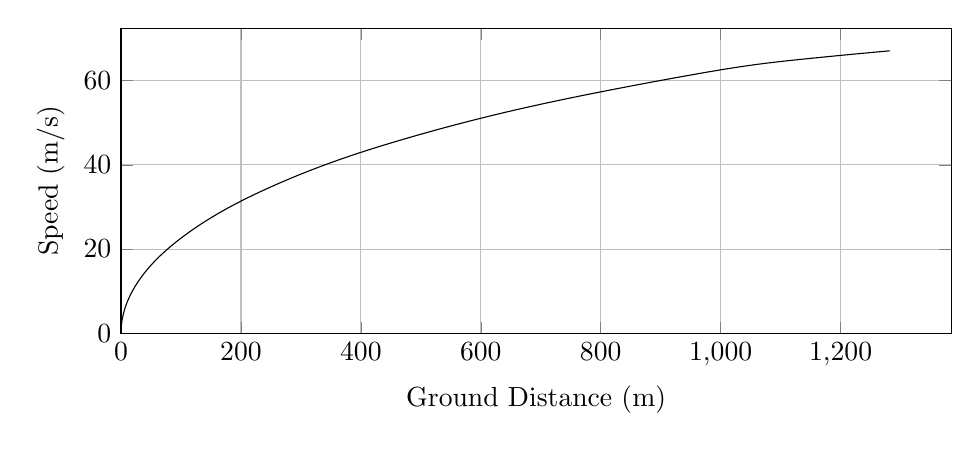 %Speed_vs_GroundDistance
\begin{tikzpicture}

\begin{axis}[
width=\textwidth,
height=0.45\textwidth,
scaled ticks=false, tick label style={/pgf/number format/fixed},
xmin=0.0,
xmax=1384.535,
xlabel={Ground Distance (m)},
xmajorgrids,
ymin=0.0,
ymax=72.406,
ylabel={Speed (m/s)},
ymajorgrids,
legend style={at={(1.03,0.5)},anchor=west,draw=black,fill=white,legend cell align=left}
]

\addplot [
color=black,
solid
]
table[row sep=crcr]{
1.36E-8	2.721E-4\\
3.027E-7	0.001\\
2.959E-6	0.004\\
1.539E-5	0.009\\
5.361E-5	0.017\\
1.622E-4	0.03\\
3.721E-4	0.045\\
6.84E-4	0.061\\
0.001	0.077\\
0.002	0.094\\
0.002	0.11\\
0.003	0.125\\
0.004	0.142\\
0.005	0.157\\
0.006	0.174\\
0.007	0.19\\
0.008	0.206\\
0.009	0.222\\
0.01	0.238\\
0.012	0.255\\
0.013	0.271\\
0.015	0.287\\
0.017	0.303\\
0.019	0.319\\
0.021	0.336\\
0.023	0.352\\
0.025	0.369\\
0.027	0.385\\
0.03	0.401\\
0.032	0.418\\
0.035	0.434\\
0.037	0.45\\
0.04	0.467\\
0.043	0.483\\
0.046	0.5\\
0.049	0.516\\
0.052	0.533\\
0.055	0.549\\
0.059	0.566\\
0.062	0.582\\
0.066	0.599\\
0.07	0.616\\
0.073	0.632\\
0.077	0.649\\
0.081	0.665\\
0.085	0.682\\
0.09	0.699\\
0.094	0.715\\
0.098	0.732\\
0.103	0.748\\
0.108	0.765\\
0.112	0.782\\
0.117	0.798\\
0.122	0.815\\
0.127	0.832\\
0.132	0.848\\
0.138	0.865\\
0.143	0.882\\
0.148	0.898\\
0.154	0.915\\
0.16	0.932\\
0.166	0.949\\
0.172	0.966\\
0.178	0.983\\
0.184	1.0\\
0.19	1.016\\
0.196	1.033\\
0.203	1.05\\
0.21	1.068\\
0.216	1.084\\
0.223	1.102\\
0.23	1.118\\
0.237	1.136\\
0.244	1.153\\
0.251	1.169\\
0.259	1.186\\
0.266	1.203\\
0.274	1.22\\
0.282	1.237\\
0.289	1.255\\
0.298	1.272\\
0.306	1.289\\
0.314	1.306\\
0.322	1.323\\
0.33	1.34\\
0.339	1.357\\
0.347	1.374\\
0.356	1.392\\
0.365	1.409\\
0.374	1.426\\
0.384	1.444\\
0.393	1.461\\
0.402	1.479\\
0.412	1.496\\
0.421	1.514\\
0.431	1.531\\
0.441	1.549\\
0.451	1.566\\
0.461	1.584\\
0.472	1.601\\
0.482	1.619\\
0.493	1.637\\
0.504	1.654\\
0.514	1.672\\
0.525	1.69\\
0.536	1.707\\
0.547	1.724\\
0.559	1.742\\
0.57	1.76\\
0.582	1.778\\
0.594	1.796\\
0.605	1.814\\
0.617	1.831\\
0.63	1.85\\
0.642	1.867\\
0.654	1.885\\
0.667	1.904\\
0.68	1.922\\
0.693	1.94\\
0.706	1.958\\
0.718	1.976\\
0.732	1.994\\
0.745	2.012\\
0.759	2.03\\
0.773	2.049\\
0.786	2.067\\
0.8	2.085\\
0.815	2.104\\
0.829	2.122\\
0.844	2.141\\
0.858	2.159\\
0.873	2.177\\
0.888	2.195\\
0.903	2.214\\
0.918	2.233\\
0.934	2.252\\
0.949	2.27\\
0.965	2.289\\
0.98	2.307\\
0.996	2.325\\
1.012	2.344\\
1.028	2.363\\
1.044	2.381\\
1.061	2.4\\
1.077	2.418\\
1.094	2.437\\
1.111	2.456\\
1.128	2.474\\
1.145	2.493\\
1.162	2.512\\
1.18	2.531\\
1.198	2.55\\
1.215	2.568\\
1.234	2.587\\
1.252	2.606\\
1.27	2.626\\
1.289	2.645\\
1.308	2.664\\
1.327	2.683\\
1.346	2.703\\
1.365	2.722\\
1.385	2.742\\
1.405	2.761\\
1.425	2.781\\
1.445	2.8\\
1.466	2.82\\
1.485	2.839\\
1.505	2.857\\
1.526	2.877\\
1.546	2.896\\
1.567	2.916\\
1.588	2.935\\
1.609	2.954\\
1.63	2.973\\
1.652	2.993\\
1.674	3.013\\
1.696	3.032\\
1.717	3.051\\
1.74	3.072\\
1.763	3.092\\
1.786	3.112\\
1.809	3.131\\
1.832	3.151\\
1.856	3.172\\
1.879	3.191\\
1.903	3.212\\
1.927	3.232\\
1.952	3.252\\
1.976	3.273\\
2.0	3.293\\
2.025	3.313\\
2.05	3.333\\
2.075	3.353\\
2.1	3.373\\
2.126	3.394\\
2.152	3.414\\
2.177	3.434\\
2.203	3.455\\
2.23	3.476\\
2.257	3.497\\
2.284	3.517\\
2.311	3.538\\
2.339	3.559\\
2.366	3.58\\
2.394	3.6\\
2.422	3.621\\
2.45	3.642\\
2.479	3.664\\
2.507	3.684\\
2.535	3.705\\
2.563	3.725\\
2.592	3.746\\
2.621	3.767\\
2.65	3.787\\
2.68	3.808\\
2.709	3.829\\
2.74	3.851\\
2.77	3.872\\
2.801	3.893\\
2.832	3.915\\
2.862	3.935\\
2.893	3.957\\
2.924	3.977\\
2.955	3.998\\
2.987	4.02\\
3.019	4.041\\
3.051	4.062\\
3.083	4.084\\
3.115	4.105\\
3.149	4.126\\
3.182	4.148\\
3.214	4.169\\
3.248	4.19\\
3.282	4.212\\
3.316	4.234\\
3.351	4.257\\
3.386	4.278\\
3.422	4.301\\
3.456	4.322\\
3.491	4.344\\
3.526	4.366\\
3.561	4.387\\
3.597	4.409\\
3.633	4.431\\
3.67	4.453\\
3.708	4.476\\
3.745	4.498\\
3.783	4.52\\
3.821	4.543\\
3.859	4.566\\
3.897	4.588\\
3.935	4.61\\
3.974	4.633\\
4.012	4.655\\
4.052	4.677\\
4.09	4.7\\
4.129	4.722\\
4.168	4.744\\
4.208	4.766\\
4.248	4.789\\
4.289	4.811\\
4.33	4.834\\
4.371	4.857\\
4.412	4.88\\
4.454	4.903\\
4.495	4.925\\
4.537	4.948\\
4.581	4.971\\
4.623	4.994\\
4.666	5.017\\
4.709	5.04\\
4.752	5.063\\
4.796	5.086\\
4.841	5.11\\
4.885	5.132\\
4.929	5.155\\
4.973	5.178\\
5.017	5.201\\
5.063	5.225\\
5.108	5.248\\
5.154	5.271\\
5.199	5.294\\
5.244	5.317\\
5.292	5.341\\
5.338	5.363\\
5.386	5.387\\
5.434	5.411\\
5.481	5.434\\
5.53	5.458\\
5.579	5.482\\
5.626	5.505\\
5.675	5.529\\
5.725	5.553\\
5.774	5.576\\
5.826	5.601\\
5.874	5.624\\
5.923	5.647\\
5.973	5.671\\
6.023	5.694\\
6.074	5.718\\
6.125	5.742\\
6.177	5.766\\
6.23	5.79\\
6.283	5.815\\
6.335	5.838\\
6.388	5.863\\
6.441	5.886\\
6.495	5.911\\
6.55	5.936\\
6.604	5.96\\
6.658	5.984\\
6.712	6.008\\
6.767	6.032\\
6.822	6.056\\
6.877	6.081\\
6.934	6.105\\
6.989	6.13\\
7.046	6.154\\
7.103	6.179\\
7.16	6.204\\
7.218	6.228\\
7.277	6.254\\
7.335	6.278\\
7.393	6.303\\
7.452	6.327\\
7.512	6.352\\
7.573	6.378\\
7.632	6.402\\
7.693	6.428\\
7.753	6.452\\
7.814	6.478\\
7.876	6.503\\
7.938	6.528\\
8.001	6.554\\
8.065	6.579\\
8.127	6.605\\
8.19	6.63\\
8.253	6.655\\
8.316	6.68\\
8.38	6.706\\
8.445	6.731\\
8.51	6.757\\
8.574	6.782\\
8.639	6.807\\
8.707	6.834\\
8.773	6.859\\
8.839	6.885\\
8.906	6.91\\
8.972	6.936\\
9.039	6.961\\
9.107	6.987\\
9.175	7.013\\
9.244	7.039\\
9.312	7.064\\
9.382	7.09\\
9.451	7.116\\
9.521	7.142\\
9.591	7.168\\
9.662	7.194\\
9.734	7.221\\
9.806	7.247\\
9.878	7.273\\
9.952	7.3\\
10.024	7.326\\
10.096	7.352\\
10.168	7.378\\
10.241	7.404\\
10.315	7.43\\
10.39	7.457\\
10.465	7.484\\
10.541	7.51\\
10.618	7.537\\
10.693	7.564\\
10.77	7.591\\
10.847	7.617\\
10.925	7.644\\
11.003	7.671\\
11.082	7.698\\
11.159	7.725\\
11.239	7.752\\
11.317	7.778\\
11.396	7.805\\
11.478	7.833\\
11.557	7.859\\
11.637	7.886\\
11.718	7.913\\
11.8	7.94\\
11.882	7.968\\
11.964	7.995\\
12.046	8.022\\
12.13	8.049\\
12.214	8.077\\
12.296	8.103\\
12.381	8.131\\
12.465	8.158\\
12.55	8.186\\
12.635	8.213\\
12.721	8.241\\
12.807	8.268\\
12.893	8.295\\
12.978	8.322\\
13.065	8.349\\
13.152	8.377\\
13.241	8.405\\
13.33	8.433\\
13.417	8.46\\
13.507	8.488\\
13.596	8.515\\
13.687	8.543\\
13.779	8.571\\
13.873	8.6\\
13.964	8.628\\
14.056	8.656\\
14.149	8.684\\
14.243	8.713\\
14.339	8.741\\
14.431	8.769\\
14.524	8.797\\
14.619	8.825\\
14.715	8.854\\
14.81	8.882\\
14.903	8.909\\
15.001	8.938\\
15.098	8.966\\
15.197	8.995\\
15.295	9.024\\
15.393	9.052\\
15.49	9.081\\
15.588	9.109\\
15.688	9.137\\
15.787	9.166\\
15.887	9.194\\
15.988	9.223\\
16.088	9.252\\
16.191	9.28\\
16.292	9.309\\
16.396	9.338\\
16.498	9.367\\
16.601	9.395\\
16.706	9.425\\
16.811	9.454\\
16.918	9.483\\
17.023	9.513\\
17.129	9.542\\
17.235	9.571\\
17.341	9.6\\
17.448	9.629\\
17.557	9.658\\
17.666	9.688\\
17.775	9.717\\
17.885	9.747\\
17.996	9.776\\
18.109	9.807\\
18.22	9.836\\
18.333	9.866\\
18.445	9.896\\
18.557	9.925\\
18.669	9.955\\
18.782	9.985\\
18.896	10.014\\
19.009	10.044\\
19.124	10.074\\
19.241	10.104\\
19.355	10.133\\
19.47	10.163\\
19.585	10.193\\
19.705	10.223\\
19.821	10.253\\
19.941	10.283\\
20.061	10.314\\
20.177	10.343\\
20.298	10.374\\
20.42	10.404\\
20.542	10.435\\
20.662	10.465\\
20.784	10.495\\
20.904	10.525\\
21.028	10.556\\
21.148	10.585\\
21.271	10.616\\
21.393	10.646\\
21.514	10.675\\
21.637	10.705\\
21.759	10.735\\
21.885	10.765\\
22.01	10.796\\
22.136	10.826\\
22.264	10.857\\
22.393	10.888\\
22.521	10.918\\
22.649	10.949\\
22.775	10.979\\
22.903	11.009\\
23.032	11.04\\
23.163	11.071\\
23.295	11.102\\
23.427	11.133\\
23.559	11.163\\
23.687	11.193\\
23.818	11.224\\
23.948	11.254\\
24.077	11.284\\
24.21	11.315\\
24.345	11.346\\
24.477	11.376\\
24.61	11.406\\
24.747	11.437\\
24.883	11.468\\
25.017	11.499\\
25.154	11.53\\
25.29	11.56\\
25.425	11.591\\
25.562	11.622\\
25.701	11.653\\
25.837	11.683\\
25.975	11.714\\
26.003	11.72\\
26.021	11.724\\
26.031	11.726\\
26.058	11.732\\
26.061	11.733\\
26.064	11.734\\
26.066	11.734\\
26.068	11.735\\
26.07	11.735\\
26.078	11.737\\
26.103	11.742\\
26.167	11.757\\
26.298	11.785\\
26.427	11.814\\
26.556	11.842\\
26.686	11.871\\
26.818	11.9\\
26.949	11.929\\
27.08	11.957\\
27.215	11.987\\
27.348	12.015\\
27.482	12.044\\
27.617	12.073\\
27.753	12.103\\
27.889	12.132\\
28.024	12.161\\
28.161	12.19\\
28.298	12.22\\
28.435	12.249\\
28.574	12.278\\
28.714	12.308\\
28.853	12.337\\
28.992	12.367\\
29.133	12.396\\
29.275	12.426\\
29.416	12.455\\
29.558	12.485\\
29.702	12.515\\
29.847	12.545\\
29.99	12.575\\
30.132	12.604\\
30.277	12.634\\
30.422	12.664\\
30.566	12.693\\
30.712	12.723\\
30.857	12.753\\
31.007	12.783\\
31.154	12.813\\
31.303	12.843\\
31.451	12.873\\
31.603	12.904\\
31.755	12.935\\
31.906	12.965\\
32.056	12.995\\
32.21	13.025\\
32.36	13.055\\
32.512	13.086\\
32.665	13.116\\
32.821	13.147\\
32.977	13.178\\
33.131	13.208\\
33.289	13.239\\
33.444	13.269\\
33.6	13.3\\
33.757	13.33\\
33.917	13.362\\
34.074	13.392\\
34.233	13.423\\
34.393	13.454\\
34.554	13.485\\
34.714	13.515\\
34.876	13.547\\
35.037	13.577\\
35.2	13.608\\
35.363	13.639\\
35.527	13.67\\
35.691	13.702\\
35.855	13.732\\
36.017	13.763\\
36.182	13.794\\
36.349	13.825\\
36.514	13.856\\
36.681	13.887\\
36.846	13.918\\
37.013	13.949\\
37.182	13.98\\
37.351	14.012\\
37.52	14.043\\
37.69	14.074\\
37.86	14.105\\
38.028	14.136\\
38.199	14.167\\
38.373	14.199\\
38.547	14.231\\
38.719	14.262\\
38.892	14.293\\
39.062	14.324\\
39.238	14.356\\
39.412	14.387\\
39.585	14.418\\
39.761	14.449\\
39.937	14.481\\
40.114	14.512\\
40.291	14.544\\
40.468	14.575\\
40.646	14.606\\
40.824	14.638\\
41.001	14.669\\
41.18	14.7\\
41.36	14.732\\
41.539	14.763\\
41.72	14.795\\
41.899	14.826\\
42.081	14.858\\
42.265	14.889\\
42.445	14.921\\
42.627	14.952\\
42.811	14.983\\
42.994	15.015\\
43.178	15.046\\
43.362	15.078\\
43.546	15.109\\
43.732	15.141\\
43.917	15.172\\
44.105	15.204\\
44.294	15.236\\
44.479	15.267\\
44.665	15.298\\
44.852	15.329\\
45.038	15.361\\
45.227	15.392\\
45.416	15.424\\
45.605	15.455\\
45.794	15.486\\
45.987	15.518\\
46.178	15.55\\
46.368	15.581\\
46.559	15.613\\
46.751	15.644\\
46.942	15.675\\
47.137	15.707\\
47.334	15.739\\
47.53	15.771\\
47.723	15.802\\
47.919	15.834\\
48.113	15.865\\
48.311	15.897\\
48.509	15.929\\
48.705	15.96\\
48.903	15.992\\
49.1	16.023\\
49.297	16.055\\
49.495	16.086\\
49.694	16.118\\
49.895	16.15\\
50.097	16.182\\
50.296	16.213\\
50.498	16.245\\
50.7	16.276\\
50.903	16.308\\
51.105	16.34\\
51.308	16.371\\
51.51	16.403\\
51.714	16.434\\
51.918	16.466\\
52.121	16.497\\
52.326	16.529\\
52.532	16.561\\
52.739	16.592\\
52.944	16.624\\
53.154	16.656\\
53.361	16.687\\
53.571	16.719\\
53.778	16.751\\
53.988	16.783\\
54.196	16.814\\
54.407	16.846\\
54.617	16.877\\
54.827	16.909\\
55.04	16.941\\
55.254	16.973\\
55.467	17.005\\
55.681	17.037\\
55.895	17.068\\
56.109	17.1\\
56.326	17.132\\
56.542	17.164\\
56.761	17.196\\
56.977	17.228\\
57.196	17.26\\
57.413	17.292\\
57.634	17.325\\
57.854	17.357\\
58.074	17.389\\
58.294	17.421\\
58.516	17.453\\
58.738	17.485\\
58.96	17.517\\
59.183	17.549\\
59.406	17.581\\
59.631	17.613\\
59.856	17.646\\
60.084	17.678\\
60.308	17.71\\
60.535	17.742\\
60.764	17.775\\
60.991	17.807\\
61.218	17.839\\
61.447	17.871\\
61.674	17.903\\
61.907	17.936\\
62.137	17.968\\
62.366	18.0\\
62.596	18.032\\
62.828	18.065\\
63.06	18.097\\
63.293	18.129\\
63.526	18.162\\
63.76	18.194\\
63.993	18.226\\
64.231	18.259\\
64.471	18.292\\
64.709	18.324\\
64.949	18.357\\
65.187	18.39\\
65.427	18.422\\
65.666	18.455\\
65.909	18.488\\
66.151	18.521\\
66.395	18.554\\
66.638	18.586\\
66.882	18.619\\
67.124	18.652\\
67.368	18.684\\
67.616	18.718\\
67.861	18.75\\
68.11	18.783\\
68.356	18.816\\
68.605	18.849\\
68.855	18.882\\
69.104	18.915\\
69.358	18.949\\
69.612	18.982\\
69.863	19.015\\
70.117	19.048\\
70.371	19.082\\
70.625	19.115\\
70.88	19.148\\
71.135	19.181\\
71.395	19.215\\
71.653	19.249\\
71.915	19.282\\
72.172	19.315\\
72.433	19.349\\
72.693	19.383\\
72.956	19.416\\
73.217	19.45\\
73.482	19.483\\
73.743	19.517\\
74.008	19.55\\
74.275	19.584\\
74.545	19.619\\
74.816	19.653\\
75.083	19.687\\
75.354	19.721\\
75.628	19.755\\
75.899	19.789\\
76.17	19.823\\
76.443	19.857\\
76.716	19.891\\
76.993	19.926\\
77.27	19.96\\
77.548	19.995\\
77.826	20.029\\
78.104	20.063\\
78.386	20.098\\
78.669	20.133\\
78.954	20.168\\
79.237	20.203\\
79.519	20.237\\
79.806	20.272\\
80.092	20.307\\
80.379	20.342\\
80.669	20.377\\
80.96	20.412\\
81.251	20.448\\
81.543	20.483\\
81.836	20.518\\
82.131	20.554\\
82.428	20.589\\
82.728	20.625\\
83.027	20.661\\
83.33	20.697\\
83.63	20.733\\
83.93	20.768\\
84.234	20.804\\
84.537	20.84\\
84.841	20.876\\
85.148	20.912\\
85.455	20.949\\
85.762	20.985\\
86.072	21.021\\
86.384	21.057\\
86.697	21.094\\
87.012	21.131\\
87.327	21.167\\
87.645	21.204\\
87.962	21.241\\
88.278	21.277\\
88.601	21.315\\
88.921	21.351\\
89.242	21.388\\
89.566	21.426\\
89.888	21.462\\
90.214	21.5\\
90.541	21.537\\
90.867	21.574\\
91.197	21.612\\
91.527	21.649\\
91.856	21.686\\
92.191	21.724\\
92.528	21.762\\
92.867	21.8\\
93.203	21.838\\
93.537	21.875\\
93.876	21.913\\
94.209	21.95\\
94.55	21.988\\
94.891	22.026\\
95.231	22.064\\
95.574	22.102\\
95.914	22.14\\
96.257	22.178\\
96.6	22.215\\
96.942	22.253\\
97.286	22.291\\
97.629	22.328\\
97.971	22.366\\
98.312	22.403\\
98.656	22.441\\
99.001	22.478\\
99.35	22.516\\
99.695	22.553\\
100.041	22.591\\
100.386	22.628\\
100.729	22.665\\
101.074	22.702\\
101.419	22.739\\
101.763	22.776\\
102.111	22.813\\
102.456	22.85\\
102.798	22.887\\
103.141	22.923\\
103.485	22.96\\
103.829	22.997\\
104.172	23.033\\
104.512	23.069\\
104.86	23.106\\
105.205	23.142\\
105.548	23.178\\
105.888	23.214\\
106.233	23.25\\
106.575	23.286\\
106.916	23.322\\
107.257	23.357\\
107.599	23.393\\
107.937	23.428\\
108.275	23.463\\
108.288	23.465\\
108.3	23.466\\
108.309	23.467\\
108.317	23.468\\
108.325	23.468\\
108.339	23.47\\
108.351	23.471\\
108.395	23.476\\
108.53	23.49\\
108.799	23.518\\
109.105	23.549\\
109.415	23.581\\
109.723	23.613\\
110.032	23.645\\
110.341	23.677\\
110.653	23.709\\
110.971	23.742\\
111.289	23.774\\
111.609	23.807\\
111.928	23.84\\
112.248	23.872\\
112.572	23.905\\
112.895	23.938\\
113.22	23.971\\
113.549	24.005\\
113.877	24.038\\
114.209	24.072\\
114.541	24.105\\
114.878	24.139\\
115.216	24.173\\
115.555	24.207\\
115.897	24.242\\
116.24	24.276\\
116.585	24.311\\
116.928	24.345\\
117.275	24.38\\
117.624	24.414\\
117.974	24.449\\
118.327	24.484\\
118.682	24.519\\
119.039	24.555\\
119.397	24.59\\
119.755	24.625\\
120.113	24.661\\
120.474	24.696\\
120.841	24.732\\
121.205	24.768\\
121.573	24.804\\
121.941	24.84\\
122.31	24.876\\
122.683	24.912\\
123.053	24.948\\
123.428	24.985\\
123.804	25.021\\
124.178	25.057\\
124.552	25.094\\
124.926	25.13\\
125.305	25.166\\
125.681	25.202\\
126.061	25.239\\
126.445	25.276\\
126.827	25.312\\
127.207	25.348\\
127.593	25.385\\
127.971	25.421\\
128.355	25.458\\
128.737	25.494\\
129.12	25.53\\
129.501	25.566\\
129.884	25.602\\
130.268	25.639\\
130.652	25.675\\
131.037	25.711\\
131.423	25.747\\
131.809	25.783\\
132.193	25.819\\
132.58	25.855\\
132.962	25.891\\
133.345	25.926\\
133.728	25.962\\
134.115	25.998\\
134.501	26.034\\
134.886	26.069\\
135.27	26.105\\
135.651	26.14\\
136.035	26.175\\
136.417	26.21\\
136.799	26.245\\
137.18	26.28\\
137.564	26.315\\
137.945	26.35\\
138.33	26.385\\
138.713	26.42\\
139.096	26.454\\
139.48	26.489\\
139.863	26.524\\
140.247	26.558\\
140.632	26.593\\
141.016	26.628\\
141.4	26.662\\
141.784	26.697\\
142.167	26.731\\
142.552	26.765\\
142.936	26.8\\
143.322	26.834\\
143.706	26.868\\
144.09	26.902\\
144.477	26.937\\
144.864	26.971\\
145.248	27.005\\
145.63	27.039\\
146.013	27.072\\
146.397	27.106\\
146.78	27.14\\
147.165	27.174\\
147.547	27.207\\
147.931	27.241\\
148.315	27.274\\
148.7	27.308\\
149.087	27.342\\
149.471	27.375\\
149.855	27.408\\
150.238	27.441\\
150.622	27.475\\
151.008	27.508\\
151.395	27.541\\
151.78	27.575\\
152.165	27.608\\
152.551	27.641\\
152.94	27.674\\
153.325	27.707\\
153.712	27.74\\
154.1	27.773\\
154.489	27.806\\
154.879	27.84\\
155.268	27.873\\
155.656	27.906\\
156.044	27.938\\
156.435	27.971\\
156.821	28.004\\
157.211	28.037\\
157.6	28.07\\
157.99	28.102\\
158.381	28.135\\
158.773	28.168\\
159.164	28.201\\
159.554	28.233\\
159.946	28.266\\
160.338	28.299\\
160.73	28.331\\
161.124	28.364\\
161.519	28.397\\
161.914	28.429\\
162.31	28.462\\
162.706	28.495\\
163.103	28.527\\
163.5	28.56\\
163.896	28.593\\
164.293	28.625\\
164.688	28.657\\
165.086	28.69\\
165.485	28.723\\
165.883	28.755\\
166.282	28.788\\
166.683	28.82\\
167.085	28.853\\
167.486	28.885\\
167.889	28.918\\
168.29	28.95\\
168.692	28.983\\
169.097	29.015\\
169.501	29.048\\
169.907	29.08\\
170.312	29.113\\
170.718	29.145\\
171.124	29.178\\
171.533	29.21\\
171.942	29.243\\
172.35	29.276\\
172.76	29.308\\
173.171	29.341\\
173.583	29.373\\
173.993	29.406\\
174.401	29.438\\
174.816	29.471\\
175.23	29.503\\
175.643	29.536\\
176.054	29.568\\
176.469	29.601\\
176.883	29.633\\
177.3	29.666\\
177.719	29.698\\
178.135	29.731\\
178.555	29.764\\
178.975	29.796\\
179.397	29.829\\
179.818	29.862\\
180.241	29.894\\
180.666	29.927\\
181.09	29.96\\
181.514	29.993\\
181.938	30.025\\
182.364	30.058\\
182.793	30.091\\
183.222	30.124\\
183.65	30.156\\
184.081	30.189\\
184.514	30.222\\
184.945	30.255\\
185.375	30.288\\
185.81	30.321\\
186.241	30.354\\
186.677	30.386\\
187.114	30.42\\
187.551	30.453\\
187.989	30.486\\
188.428	30.519\\
188.872	30.552\\
189.315	30.585\\
189.76	30.619\\
190.205	30.652\\
190.65	30.685\\
191.1	30.719\\
191.549	30.752\\
191.999	30.786\\
192.45	30.819\\
192.901	30.852\\
193.354	30.886\\
193.81	30.92\\
194.264	30.953\\
194.72	30.987\\
195.177	31.021\\
195.641	31.055\\
196.099	31.088\\
196.56	31.122\\
197.022	31.156\\
197.486	31.19\\
197.952	31.224\\
198.422	31.258\\
198.892	31.292\\
199.364	31.327\\
199.836	31.361\\
200.31	31.395\\
200.784	31.429\\
201.258	31.464\\
201.732	31.498\\
202.207	31.532\\
202.69	31.567\\
203.17	31.601\\
203.652	31.636\\
204.139	31.671\\
204.624	31.705\\
205.113	31.74\\
205.602	31.775\\
206.096	31.81\\
206.592	31.846\\
207.089	31.881\\
207.587	31.916\\
208.087	31.952\\
208.59	31.987\\
209.097	32.023\\
209.604	32.059\\
210.113	32.094\\
210.628	32.131\\
211.144	32.167\\
211.661	32.203\\
212.179	32.239\\
212.7	32.276\\
213.224	32.312\\
213.748	32.349\\
214.279	32.386\\
214.806	32.422\\
215.337	32.459\\
215.87	32.496\\
216.406	32.533\\
216.946	32.57\\
217.493	32.608\\
218.042	32.646\\
218.59	32.683\\
219.147	32.722\\
219.703	32.76\\
220.264	32.798\\
220.829	32.837\\
221.391	32.875\\
221.956	32.913\\
222.527	32.952\\
223.105	32.991\\
223.687	33.031\\
224.274	33.071\\
224.866	33.111\\
225.455	33.15\\
226.047	33.19\\
226.645	33.23\\
227.252	33.271\\
227.857	33.312\\
228.458	33.352\\
229.076	33.393\\
229.693	33.435\\
230.308	33.476\\
230.921	33.516\\
231.537	33.557\\
232.16	33.599\\
232.789	33.64\\
233.418	33.682\\
234.038	33.723\\
234.671	33.765\\
235.308	33.807\\
235.939	33.848\\
236.571	33.89\\
237.202	33.931\\
237.827	33.972\\
238.454	34.013\\
239.079	34.054\\
239.701	34.094\\
240.324	34.135\\
240.948	34.175\\
241.559	34.215\\
242.171	34.255\\
242.783	34.294\\
243.389	34.333\\
243.991	34.372\\
244.594	34.411\\
245.193	34.45\\
245.787	34.488\\
246.386	34.526\\
246.978	34.564\\
247.57	34.602\\
248.154	34.64\\
248.739	34.677\\
249.32	34.714\\
249.895	34.751\\
250.469	34.787\\
251.042	34.824\\
251.612	34.86\\
252.181	34.896\\
252.748	34.932\\
253.313	34.968\\
253.874	35.003\\
254.431	35.038\\
254.987	35.073\\
255.541	35.108\\
256.096	35.143\\
256.648	35.178\\
256.757	35.185\\
256.826	35.189\\
256.887	35.193\\
256.943	35.197\\
256.977	35.199\\
257.003	35.2\\
257.021	35.201\\
257.038	35.202\\
257.044	35.203\\
257.06	35.204\\
257.136	35.209\\
257.443	35.228\\
257.938	35.259\\
258.424	35.289\\
258.91	35.32\\
259.399	35.35\\
259.891	35.381\\
260.386	35.412\\
260.883	35.443\\
261.382	35.474\\
261.885	35.505\\
262.395	35.537\\
262.901	35.569\\
263.412	35.6\\
263.925	35.632\\
264.443	35.664\\
264.964	35.696\\
265.491	35.729\\
266.02	35.762\\
266.549	35.794\\
267.083	35.827\\
267.62	35.86\\
268.164	35.894\\
268.71	35.927\\
269.26	35.961\\
269.813	35.995\\
270.37	36.029\\
270.932	36.063\\
271.499	36.098\\
272.071	36.133\\
272.646	36.168\\
273.226	36.203\\
273.812	36.239\\
274.405	36.275\\
274.994	36.31\\
275.593	36.347\\
276.192	36.383\\
276.801	36.42\\
277.41	36.456\\
278.023	36.493\\
278.648	36.531\\
279.275	36.569\\
279.908	36.606\\
280.545	36.645\\
281.183	36.683\\
281.82	36.721\\
282.464	36.759\\
283.112	36.798\\
283.76	36.836\\
284.411	36.875\\
285.059	36.914\\
285.708	36.952\\
286.36	36.991\\
287.008	37.029\\
287.657	37.067\\
288.309	37.106\\
288.958	37.144\\
289.603	37.182\\
290.246	37.219\\
290.883	37.257\\
291.517	37.294\\
292.151	37.331\\
292.78	37.368\\
293.412	37.404\\
294.038	37.441\\
294.661	37.477\\
295.28	37.513\\
295.901	37.549\\
296.519	37.585\\
297.134	37.62\\
297.745	37.656\\
298.356	37.691\\
298.967	37.726\\
299.573	37.761\\
300.179	37.796\\
300.781	37.83\\
301.383	37.865\\
301.981	37.899\\
302.582	37.933\\
303.18	37.967\\
303.776	38.001\\
304.366	38.035\\
304.957	38.068\\
305.549	38.102\\
306.14	38.135\\
306.732	38.169\\
307.318	38.202\\
307.906	38.235\\
308.492	38.268\\
309.077	38.301\\
309.665	38.334\\
310.247	38.367\\
310.829	38.399\\
311.413	38.432\\
311.992	38.465\\
312.572	38.497\\
313.153	38.529\\
313.733	38.562\\
314.311	38.594\\
314.889	38.626\\
315.468	38.658\\
316.046	38.69\\
316.622	38.722\\
317.197	38.754\\
317.775	38.786\\
318.354	38.818\\
318.929	38.849\\
319.504	38.881\\
320.08	38.912\\
320.654	38.944\\
321.228	38.975\\
321.804	39.007\\
322.376	39.038\\
322.95	39.07\\
323.526	39.101\\
324.099	39.132\\
324.672	39.163\\
325.248	39.195\\
325.818	39.225\\
326.389	39.256\\
326.964	39.287\\
327.537	39.318\\
328.112	39.349\\
328.683	39.38\\
329.258	39.411\\
329.831	39.442\\
330.404	39.473\\
330.978	39.504\\
331.551	39.534\\
332.125	39.565\\
332.697	39.595\\
333.272	39.626\\
333.848	39.657\\
334.422	39.687\\
334.999	39.718\\
335.571	39.748\\
336.147	39.779\\
336.722	39.809\\
337.294	39.84\\
337.871	39.87\\
338.445	39.9\\
339.022	39.931\\
339.596	39.961\\
340.171	39.991\\
340.751	40.022\\
341.327	40.052\\
341.902	40.082\\
342.479	40.112\\
343.054	40.142\\
343.631	40.172\\
344.208	40.202\\
344.788	40.232\\
345.37	40.263\\
345.953	40.293\\
346.532	40.323\\
347.115	40.353\\
347.698	40.383\\
348.283	40.413\\
348.866	40.443\\
349.445	40.473\\
350.031	40.503\\
350.613	40.533\\
351.201	40.564\\
351.789	40.594\\
352.376	40.624\\
352.962	40.654\\
353.55	40.684\\
354.137	40.714\\
354.725	40.744\\
355.318	40.774\\
355.905	40.804\\
356.494	40.833\\
357.085	40.863\\
357.677	40.893\\
358.271	40.923\\
358.863	40.953\\
359.455	40.983\\
360.051	41.013\\
360.645	41.043\\
361.241	41.073\\
361.837	41.103\\
362.431	41.133\\
363.031	41.163\\
363.631	41.193\\
364.232	41.223\\
364.835	41.253\\
365.437	41.283\\
366.037	41.312\\
366.638	41.342\\
367.242	41.372\\
367.847	41.402\\
368.458	41.432\\
369.067	41.463\\
369.674	41.492\\
370.285	41.523\\
370.894	41.553\\
371.504	41.583\\
372.118	41.613\\
372.731	41.643\\
373.344	41.673\\
373.957	41.703\\
374.573	41.733\\
375.189	41.763\\
375.806	41.793\\
376.427	41.823\\
377.047	41.853\\
377.667	41.884\\
378.287	41.914\\
378.909	41.944\\
379.532	41.974\\
380.153	42.004\\
380.782	42.034\\
381.411	42.065\\
382.04	42.095\\
382.668	42.125\\
383.3	42.155\\
383.935	42.186\\
384.564	42.216\\
385.2	42.246\\
385.836	42.277\\
386.473	42.307\\
387.116	42.338\\
387.758	42.368\\
388.403	42.399\\
389.046	42.43\\
389.693	42.46\\
390.339	42.491\\
390.986	42.521\\
391.632	42.552\\
392.284	42.583\\
392.938	42.614\\
393.592	42.644\\
394.244	42.675\\
394.902	42.706\\
395.563	42.737\\
396.223	42.768\\
396.885	42.799\\
397.551	42.83\\
398.214	42.861\\
398.879	42.892\\
399.551	42.923\\
400.221	42.954\\
400.892	42.985\\
401.566	43.017\\
402.242	43.048\\
402.92	43.079\\
403.601	43.111\\
404.288	43.143\\
404.974	43.174\\
405.66	43.206\\
406.346	43.237\\
407.036	43.269\\
407.729	43.301\\
408.426	43.333\\
409.124	43.365\\
409.826	43.397\\
410.525	43.429\\
411.231	43.461\\
411.937	43.493\\
412.645	43.525\\
413.358	43.557\\
414.072	43.59\\
414.789	43.622\\
415.51	43.655\\
416.239	43.688\\
416.967	43.721\\
417.696	43.754\\
418.428	43.787\\
419.167	43.82\\
419.904	43.853\\
420.653	43.886\\
421.398	43.92\\
422.146	43.953\\
422.901	43.987\\
423.659	44.021\\
424.417	44.055\\
425.181	44.089\\
425.951	44.123\\
426.724	44.157\\
427.499	44.192\\
428.276	44.226\\
429.056	44.26\\
429.848	44.295\\
430.647	44.331\\
431.448	44.366\\
432.252	44.401\\
433.059	44.437\\
433.874	44.473\\
434.697	44.509\\
435.522	44.545\\
436.363	44.581\\
437.204	44.618\\
438.049	44.655\\
438.901	44.692\\
439.76	44.729\\
440.629	44.767\\
441.501	44.805\\
442.393	44.844\\
443.286	44.882\\
444.193	44.921\\
445.106	44.961\\
446.032	45.001\\
446.969	45.041\\
447.916	45.082\\
448.874	45.123\\
449.84	45.164\\
450.826	45.206\\
451.817	45.249\\
452.815	45.291\\
453.814	45.334\\
454.824	45.377\\
455.844	45.42\\
456.858	45.463\\
457.864	45.506\\
458.87	45.548\\
459.872	45.591\\
460.861	45.632\\
461.842	45.674\\
462.813	45.715\\
463.774	45.755\\
464.723	45.795\\
465.656	45.834\\
466.584	45.873\\
467.499	45.911\\
468.407	45.949\\
469.312	45.987\\
470.205	46.024\\
471.089	46.061\\
471.967	46.098\\
472.835	46.134\\
473.697	46.169\\
474.554	46.205\\
475.403	46.24\\
476.251	46.275\\
477.092	46.31\\
477.929	46.345\\
478.761	46.379\\
479.585	46.413\\
480.405	46.447\\
481.223	46.48\\
482.033	46.514\\
482.841	46.547\\
483.642	46.58\\
484.439	46.612\\
485.233	46.645\\
486.025	46.677\\
486.812	46.709\\
487.598	46.742\\
488.378	46.773\\
489.157	46.805\\
489.931	46.837\\
490.706	46.868\\
491.475	46.9\\
492.239	46.931\\
492.392	46.937\\
492.402	46.937\\
492.411	46.938\\
492.462	46.94\\
492.682	46.949\\
493.32	46.975\\
494.071	47.005\\
494.828	47.036\\
495.585	47.067\\
496.348	47.097\\
497.113	47.128\\
497.888	47.16\\
498.666	47.191\\
499.446	47.223\\
500.233	47.254\\
501.022	47.286\\
501.816	47.318\\
502.616	47.35\\
503.419	47.383\\
504.233	47.415\\
505.049	47.448\\
505.869	47.481\\
506.695	47.514\\
507.532	47.548\\
508.371	47.581\\
509.221	47.615\\
510.077	47.649\\
510.94	47.684\\
511.812	47.718\\
512.688	47.753\\
513.573	47.788\\
514.468	47.824\\
515.375	47.86\\
516.284	47.896\\
517.206	47.932\\
518.136	47.969\\
519.074	48.006\\
520.024	48.044\\
520.983	48.082\\
521.957	48.12\\
522.939	48.158\\
523.929	48.197\\
524.936	48.237\\
525.946	48.276\\
526.968	48.316\\
528.001	48.357\\
529.037	48.397\\
530.076	48.438\\
531.123	48.479\\
532.17	48.519\\
533.216	48.56\\
534.264	48.601\\
535.302	48.641\\
536.338	48.681\\
537.372	48.721\\
538.398	48.76\\
539.416	48.8\\
540.426	48.838\\
541.437	48.877\\
542.435	48.916\\
543.426	48.954\\
544.412	48.991\\
545.384	49.029\\
546.356	49.066\\
547.321	49.103\\
548.28	49.139\\
549.235	49.175\\
550.185	49.212\\
551.129	49.247\\
552.063	49.283\\
552.994	49.318\\
553.925	49.353\\
554.849	49.388\\
555.768	49.423\\
556.683	49.457\\
557.596	49.492\\
558.51	49.526\\
559.415	49.56\\
560.319	49.594\\
561.221	49.628\\
562.126	49.662\\
563.023	49.695\\
563.914	49.728\\
564.803	49.762\\
565.691	49.795\\
566.572	49.827\\
567.456	49.86\\
568.34	49.893\\
569.217	49.926\\
570.097	49.958\\
570.973	49.99\\
571.85	50.023\\
572.721	50.055\\
573.592	50.087\\
574.464	50.119\\
575.336	50.151\\
576.201	50.183\\
577.068	50.215\\
577.937	50.247\\
578.802	50.278\\
579.666	50.31\\
580.528	50.341\\
581.39	50.373\\
582.252	50.404\\
583.111	50.435\\
583.972	50.467\\
584.83	50.498\\
585.688	50.529\\
586.544	50.56\\
587.401	50.591\\
588.258	50.622\\
589.113	50.653\\
589.97	50.684\\
590.822	50.714\\
591.679	50.745\\
592.532	50.776\\
593.383	50.806\\
594.236	50.837\\
595.091	50.867\\
595.948	50.898\\
596.801	50.928\\
597.655	50.959\\
598.506	50.989\\
599.357	51.019\\
600.205	51.049\\
601.054	51.08\\
601.902	51.11\\
602.753	51.14\\
603.604	51.17\\
604.456	51.2\\
605.304	51.23\\
606.149	51.26\\
606.998	51.29\\
607.852	51.32\\
608.706	51.35\\
609.554	51.379\\
610.406	51.409\\
611.255	51.439\\
612.104	51.469\\
612.959	51.498\\
613.812	51.528\\
614.662	51.558\\
615.516	51.587\\
616.368	51.617\\
617.22	51.647\\
618.072	51.676\\
618.923	51.706\\
619.774	51.735\\
620.629	51.765\\
621.483	51.794\\
622.337	51.823\\
623.194	51.853\\
624.049	51.882\\
624.906	51.912\\
625.761	51.941\\
626.621	51.971\\
627.479	52.0\\
628.34	52.029\\
629.202	52.059\\
630.062	52.088\\
630.922	52.117\\
631.781	52.147\\
632.643	52.176\\
633.506	52.205\\
634.367	52.234\\
635.23	52.264\\
636.093	52.293\\
636.96	52.322\\
637.827	52.351\\
638.69	52.38\\
639.557	52.41\\
640.424	52.439\\
641.298	52.468\\
642.166	52.497\\
643.036	52.526\\
643.908	52.555\\
644.777	52.584\\
645.652	52.614\\
646.526	52.643\\
647.404	52.672\\
648.28	52.701\\
649.156	52.73\\
650.031	52.759\\
650.907	52.788\\
651.789	52.818\\
652.67	52.847\\
653.552	52.876\\
654.438	52.905\\
655.321	52.934\\
656.206	52.963\\
657.095	52.992\\
657.98	53.022\\
658.871	53.051\\
659.762	53.08\\
660.656	53.109\\
661.546	53.138\\
662.438	53.167\\
663.336	53.197\\
664.229	53.226\\
665.127	53.255\\
666.024	53.284\\
666.922	53.313\\
667.822	53.342\\
668.723	53.372\\
669.627	53.401\\
670.532	53.43\\
671.436	53.459\\
672.34	53.488\\
673.25	53.518\\
674.161	53.547\\
675.075	53.576\\
675.989	53.605\\
676.906	53.635\\
677.822	53.664\\
678.741	53.693\\
679.659	53.723\\
680.579	53.752\\
681.503	53.781\\
682.425	53.811\\
683.35	53.84\\
684.278	53.87\\
685.205	53.899\\
686.135	53.928\\
687.065	53.958\\
688.0	53.987\\
688.937	54.017\\
689.875	54.046\\
690.815	54.076\\
691.763	54.106\\
692.703	54.135\\
693.649	54.165\\
694.596	54.195\\
695.546	54.224\\
696.494	54.254\\
697.445	54.284\\
698.404	54.314\\
699.36	54.343\\
700.318	54.373\\
701.277	54.403\\
702.24	54.433\\
703.204	54.463\\
704.18	54.493\\
705.154	54.523\\
706.123	54.553\\
707.101	54.583\\
708.086	54.613\\
709.07	54.644\\
710.05	54.674\\
711.041	54.704\\
712.034	54.735\\
713.026	54.765\\
714.022	54.795\\
715.021	54.826\\
716.018	54.856\\
717.019	54.887\\
718.021	54.917\\
719.026	54.948\\
720.036	54.978\\
721.055	55.009\\
722.071	55.04\\
723.094	55.071\\
724.112	55.102\\
725.141	55.133\\
726.172	55.164\\
727.205	55.195\\
728.243	55.226\\
729.281	55.258\\
730.326	55.289\\
731.376	55.32\\
732.429	55.352\\
733.485	55.383\\
734.536	55.415\\
735.607	55.447\\
736.676	55.479\\
737.747	55.51\\
738.823	55.542\\
739.907	55.575\\
740.992	55.607\\
742.081	55.639\\
743.172	55.671\\
744.268	55.704\\
745.367	55.736\\
746.479	55.769\\
747.591	55.802\\
748.714	55.835\\
749.84	55.868\\
750.976	55.901\\
752.112	55.934\\
753.253	55.968\\
754.403	56.001\\
755.559	56.035\\
756.729	56.069\\
757.899	56.103\\
759.076	56.137\\
760.257	56.172\\
761.451	56.206\\
762.655	56.241\\
763.868	56.276\\
765.089	56.312\\
766.322	56.347\\
767.56	56.383\\
768.813	56.419\\
770.08	56.456\\
771.352	56.492\\
772.634	56.529\\
773.93	56.566\\
775.24	56.604\\
776.567	56.642\\
777.905	56.68\\
779.274	56.719\\
780.648	56.758\\
782.041	56.797\\
783.452	56.838\\
784.894	56.878\\
786.351	56.92\\
787.836	56.962\\
789.349	57.005\\
790.895	57.048\\
792.466	57.092\\
794.049	57.137\\
795.646	57.182\\
797.256	57.227\\
798.859	57.272\\
800.441	57.316\\
801.999	57.36\\
803.53	57.402\\
805.039	57.445\\
805.686	57.463\\
806.529	57.486\\
807.993	57.527\\
809.431	57.567\\
810.848	57.606\\
812.247	57.645\\
813.627	57.683\\
814.989	57.721\\
816.337	57.758\\
817.669	57.795\\
818.986	57.831\\
820.291	57.867\\
821.58	57.903\\
822.858	57.938\\
824.127	57.973\\
825.387	58.007\\
826.632	58.041\\
827.873	58.076\\
829.105	58.109\\
830.324	58.143\\
831.543	58.176\\
832.748	58.209\\
833.946	58.242\\
835.141	58.274\\
836.325	58.307\\
837.505	58.339\\
838.68	58.371\\
839.847	58.403\\
841.006	58.434\\
842.165	58.466\\
843.318	58.497\\
844.468	58.528\\
845.602	58.559\\
846.737	58.59\\
847.863	58.62\\
848.99	58.651\\
849.213	58.657\\
849.388	58.662\\
849.497	58.665\\
849.567	58.667\\
849.619	58.668\\
849.665	58.669\\
849.705	58.67\\
849.729	58.671\\
849.744	58.671\\
849.765	58.672\\
849.879	58.675\\
850.265	58.686\\
851.326	58.714\\
852.475	58.745\\
853.631	58.777\\
854.79	58.808\\
855.962	58.84\\
857.14	58.871\\
858.323	58.903\\
859.515	58.935\\
860.716	58.968\\
861.927	59.0\\
863.146	59.033\\
864.372	59.066\\
865.604	59.099\\
866.841	59.132\\
868.091	59.166\\
869.357	59.2\\
870.631	59.234\\
871.911	59.268\\
873.206	59.303\\
874.515	59.338\\
875.832	59.373\\
877.164	59.408\\
878.512	59.444\\
879.874	59.481\\
881.251	59.517\\
882.637	59.554\\
884.044	59.591\\
885.457	59.629\\
886.903	59.667\\
888.367	59.706\\
889.853	59.745\\
891.351	59.785\\
892.866	59.825\\
894.411	59.866\\
895.983	59.907\\
897.569	59.949\\
899.161	59.991\\
900.769	60.033\\
902.386	60.075\\
904.006	60.118\\
905.632	60.16\\
907.243	60.203\\
908.853	60.245\\
910.446	60.286\\
912.039	60.328\\
913.612	60.369\\
915.173	60.409\\
916.705	60.449\\
918.223	60.488\\
919.728	60.527\\
921.225	60.566\\
922.706	60.604\\
924.17	60.642\\
925.629	60.68\\
927.071	60.717\\
928.502	60.754\\
929.927	60.791\\
931.345	60.827\\
932.748	60.863\\
934.147	60.899\\
935.536	60.935\\
936.913	60.97\\
938.283	61.005\\
939.649	61.04\\
941.013	61.074\\
942.367	61.109\\
943.715	61.143\\
945.064	61.178\\
946.399	61.211\\
947.731	61.245\\
949.066	61.279\\
950.392	61.313\\
951.704	61.346\\
953.018	61.379\\
954.331	61.412\\
955.639	61.445\\
956.945	61.478\\
958.247	61.511\\
959.546	61.543\\
960.839	61.576\\
962.132	61.608\\
963.421	61.641\\
964.709	61.673\\
965.997	61.705\\
967.278	61.737\\
968.558	61.769\\
969.831	61.801\\
970.058	61.806\\
970.267	61.812\\
970.474	61.817\\
970.693	61.822\\
970.911	61.828\\
971.137	61.833\\
971.364	61.839\\
971.568	61.844\\
971.78	61.849\\
972.002	61.855\\
972.23	61.86\\
972.452	61.866\\
972.669	61.871\\
972.893	61.877\\
973.121	61.882\\
973.349	61.888\\
973.575	61.893\\
973.804	61.899\\
974.025	61.905\\
974.252	61.91\\
974.481	61.916\\
974.709	61.921\\
974.929	61.927\\
975.149	61.932\\
975.371	61.938\\
975.593	61.943\\
975.817	61.949\\
976.046	61.954\\
976.275	61.96\\
976.505	61.966\\
976.735	61.971\\
976.957	61.977\\
977.186	61.982\\
977.413	61.988\\
977.643	61.994\\
977.873	61.999\\
978.103	62.005\\
978.328	62.01\\
978.558	62.016\\
978.789	62.022\\
979.015	62.027\\
979.245	62.033\\
979.477	62.038\\
979.707	62.044\\
979.93	62.05\\
980.161	62.055\\
980.391	62.061\\
980.608	62.066\\
980.829	62.071\\
981.059	62.077\\
981.284	62.083\\
981.493	62.088\\
981.725	62.093\\
981.957	62.099\\
982.189	62.105\\
982.42	62.11\\
982.64	62.116\\
982.869	62.121\\
983.093	62.127\\
983.325	62.132\\
983.558	62.138\\
983.79	62.144\\
984.023	62.149\\
984.244	62.154\\
984.471	62.16\\
984.703	62.166\\
984.932	62.171\\
985.165	62.177\\
985.391	62.182\\
985.621	62.188\\
985.838	62.193\\
986.066	62.199\\
986.3	62.204\\
986.53	62.21\\
986.764	62.215\\
986.998	62.221\\
987.232	62.227\\
987.465	62.232\\
987.698	62.238\\
987.925	62.243\\
988.155	62.249\\
988.372	62.254\\
988.605	62.26\\
988.839	62.265\\
989.066	62.271\\
989.3	62.276\\
989.532	62.282\\
989.765	62.288\\
990.0	62.293\\
990.234	62.299\\
990.468	62.304\\
990.703	62.31\\
990.94	62.316\\
991.176	62.321\\
991.412	62.327\\
991.649	62.333\\
991.882	62.338\\
992.114	62.344\\
992.351	62.349\\
992.587	62.355\\
992.823	62.361\\
993.056	62.366\\
993.274	62.371\\
993.51	62.377\\
993.74	62.382\\
993.976	62.388\\
994.211	62.394\\
994.446	62.399\\
994.672	62.405\\
994.896	62.41\\
995.129	62.415\\
995.362	62.421\\
995.593	62.426\\
995.831	62.432\\
996.07	62.438\\
996.309	62.443\\
996.54	62.449\\
996.779	62.454\\
997.014	62.46\\
997.245	62.465\\
997.475	62.471\\
997.714	62.476\\
997.955	62.482\\
998.196	62.488\\
998.436	62.493\\
998.676	62.499\\
998.909	62.504\\
999.137	62.51\\
999.376	62.515\\
999.602	62.521\\
999.844	62.526\\
1000.087	62.532\\
1000.323	62.538\\
1000.565	62.543\\
1000.805	62.549\\
1001.043	62.554\\
1001.286	62.56\\
1001.528	62.566\\
1001.765	62.571\\
1001.998	62.577\\
1002.23	62.582\\
1002.457	62.587\\
1002.681	62.593\\
1002.921	62.598\\
1003.158	62.604\\
1003.392	62.609\\
1003.635	62.615\\
1003.879	62.62\\
1004.118	62.626\\
1004.35	62.631\\
1004.579	62.637\\
1004.808	62.642\\
1005.035	62.647\\
1005.263	62.652\\
1005.507	62.658\\
1005.736	62.663\\
1005.979	62.669\\
1006.223	62.675\\
1006.469	62.68\\
1006.705	62.686\\
1006.937	62.691\\
1007.181	62.697\\
1007.418	62.702\\
1007.665	62.708\\
1007.912	62.713\\
1008.145	62.719\\
1008.374	62.724\\
1008.619	62.73\\
1008.864	62.735\\
1009.113	62.741\\
1009.355	62.746\\
1009.596	62.752\\
1009.826	62.757\\
1010.069	62.763\\
1010.304	62.768\\
1010.552	62.774\\
1010.798	62.779\\
1011.047	62.785\\
1011.292	62.791\\
1011.542	62.796\\
1011.792	62.802\\
1012.041	62.808\\
1012.291	62.813\\
1012.542	62.819\\
1012.791	62.825\\
1013.036	62.83\\
1013.288	62.836\\
1013.533	62.841\\
1013.779	62.847\\
1014.03	62.852\\
1014.28	62.858\\
1014.534	62.864\\
1014.786	62.87\\
1015.032	62.875\\
1015.285	62.881\\
1015.514	62.886\\
1015.735	62.891\\
1015.976	62.896\\
1016.23	62.902\\
1016.483	62.908\\
1016.736	62.913\\
1016.991	62.919\\
1017.246	62.925\\
1017.487	62.93\\
1017.737	62.936\\
1017.983	62.941\\
1018.234	62.947\\
1018.487	62.952\\
1018.734	62.958\\
1018.981	62.963\\
1019.234	62.969\\
1019.489	62.975\\
1019.744	62.98\\
1019.993	62.986\\
1020.248	62.991\\
1020.507	62.997\\
1020.762	63.003\\
1021.017	63.008\\
1021.268	63.014\\
1021.527	63.02\\
1021.785	63.025\\
1022.024	63.03\\
1022.285	63.036\\
1022.543	63.042\\
1022.795	63.047\\
1023.054	63.053\\
1023.312	63.059\\
1023.565	63.064\\
1023.821	63.07\\
1024.07	63.075\\
1024.309	63.081\\
1024.564	63.086\\
1024.817	63.092\\
1025.062	63.097\\
1025.321	63.103\\
1025.582	63.108\\
1025.841	63.114\\
1026.099	63.119\\
1026.36	63.125\\
1026.62	63.131\\
1026.871	63.136\\
1027.133	63.142\\
1027.392	63.147\\
1027.646	63.153\\
1027.914	63.159\\
1028.17	63.164\\
1028.434	63.17\\
1028.686	63.175\\
1028.949	63.181\\
1029.21	63.187\\
1029.466	63.192\\
1029.726	63.198\\
1029.99	63.203\\
1030.257	63.209\\
1030.514	63.215\\
1030.77	63.22\\
1031.039	63.226\\
1031.307	63.231\\
1031.575	63.237\\
1031.845	63.243\\
1032.111	63.249\\
1032.376	63.254\\
1032.636	63.26\\
1032.889	63.265\\
1033.16	63.271\\
1033.428	63.276\\
1033.695	63.282\\
1033.96	63.288\\
1034.232	63.293\\
1034.494	63.299\\
1034.756	63.304\\
1035.029	63.31\\
1035.299	63.316\\
1035.572	63.322\\
1035.839	63.327\\
1036.113	63.333\\
1036.388	63.339\\
1036.66	63.344\\
1036.922	63.35\\
1037.192	63.355\\
1037.46	63.361\\
1037.728	63.367\\
1038.004	63.372\\
1038.284	63.378\\
1038.545	63.384\\
1038.813	63.389\\
1039.087	63.395\\
1039.367	63.401\\
1039.645	63.406\\
1039.925	63.412\\
1040.188	63.418\\
1040.462	63.423\\
1040.741	63.429\\
1041.016	63.435\\
1041.296	63.44\\
1041.565	63.446\\
1041.843	63.452\\
1042.118	63.457\\
1042.395	63.463\\
1042.681	63.469\\
1042.964	63.474\\
1043.238	63.48\\
1043.52	63.486\\
1043.805	63.491\\
1044.082	63.497\\
1044.364	63.503\\
1044.645	63.509\\
1044.923	63.514\\
1045.2	63.52\\
1045.475	63.525\\
1045.752	63.531\\
1046.028	63.536\\
1046.308	63.542\\
1046.588	63.548\\
1046.873	63.553\\
1047.156	63.559\\
1047.439	63.565\\
1047.726	63.57\\
1047.992	63.576\\
1048.276	63.581\\
1048.56	63.587\\
1048.856	63.593\\
1049.131	63.598\\
1049.423	63.604\\
1049.715	63.61\\
1049.996	63.616\\
1050.284	63.621\\
1050.577	63.627\\
1050.871	63.633\\
1051.163	63.639\\
1051.454	63.644\\
1051.727	63.65\\
1052.014	63.655\\
1052.302	63.661\\
1052.591	63.667\\
1052.886	63.672\\
1053.181	63.678\\
1053.468	63.684\\
1053.758	63.689\\
1054.054	63.695\\
1054.351	63.701\\
1054.653	63.707\\
1054.948	63.713\\
1055.24	63.718\\
1055.544	63.724\\
1055.84	63.73\\
1056.119	63.735\\
1056.408	63.741\\
1056.694	63.746\\
1056.997	63.752\\
1057.294	63.758\\
1057.601	63.764\\
1057.908	63.77\\
1058.201	63.775\\
1058.492	63.781\\
1058.796	63.787\\
1059.075	63.792\\
1059.358	63.797\\
1059.656	63.803\\
1059.963	63.809\\
1060.272	63.815\\
1060.572	63.82\\
1060.877	63.826\\
1061.169	63.832\\
1061.467	63.837\\
1061.772	63.843\\
1062.063	63.848\\
1062.356	63.854\\
1062.662	63.86\\
1062.962	63.865\\
1063.262	63.871\\
1063.572	63.877\\
1063.878	63.882\\
1064.186	63.888\\
1064.494	63.894\\
1064.789	63.899\\
1065.083	63.905\\
1065.364	63.91\\
1065.669	63.916\\
1065.978	63.921\\
1066.282	63.927\\
1066.576	63.932\\
1066.887	63.938\\
1067.187	63.944\\
1067.497	63.949\\
1067.799	63.955\\
1068.121	63.961\\
1068.431	63.966\\
1068.725	63.972\\
1069.024	63.977\\
1069.334	63.983\\
1069.652	63.989\\
1069.962	63.994\\
1070.272	64.0\\
1070.577	64.005\\
1070.908	64.011\\
1071.215	64.017\\
1071.533	64.023\\
1071.829	64.028\\
1072.15	64.034\\
1072.467	64.039\\
1072.769	64.045\\
1073.09	64.05\\
1073.415	64.056\\
1073.735	64.062\\
1074.041	64.067\\
1074.35	64.073\\
1074.645	64.078\\
1074.955	64.084\\
1075.279	64.089\\
1075.576	64.095\\
1075.885	64.1\\
1076.208	64.106\\
1076.528	64.111\\
1076.836	64.117\\
1077.134	64.122\\
1077.442	64.127\\
1077.77	64.133\\
1078.098	64.139\\
1078.423	64.144\\
1078.74	64.15\\
1079.043	64.155\\
1079.333	64.16\\
1079.373	64.161\\
1079.643	64.166\\
1079.965	64.171\\
1080.283	64.177\\
1080.611	64.182\\
1080.923	64.188\\
1081.234	64.193\\
1081.571	64.199\\
1081.885	64.204\\
1082.211	64.21\\
1082.539	64.215\\
1082.872	64.221\\
1083.209	64.227\\
1083.546	64.233\\
1083.875	64.238\\
1084.205	64.244\\
1084.535	64.249\\
1084.846	64.255\\
1085.152	64.26\\
1085.485	64.266\\
1085.823	64.271\\
1086.152	64.277\\
1086.473	64.282\\
1086.81	64.288\\
1087.139	64.293\\
1087.476	64.299\\
1087.795	64.304\\
1088.127	64.31\\
1088.469	64.316\\
1088.797	64.321\\
1089.139	64.327\\
1089.464	64.332\\
1089.806	64.338\\
1090.118	64.343\\
1090.449	64.349\\
1090.786	64.354\\
1091.117	64.36\\
1091.464	64.365\\
1091.795	64.371\\
1092.135	64.376\\
1092.473	64.382\\
1092.81	64.387\\
1093.136	64.393\\
1093.491	64.399\\
1093.832	64.404\\
1094.159	64.409\\
1094.498	64.415\\
1094.831	64.42\\
1095.166	64.426\\
1095.495	64.431\\
1095.836	64.437\\
1096.168	64.442\\
1096.49	64.447\\
1096.827	64.453\\
1097.162	64.458\\
1097.495	64.464\\
1097.836	64.469\\
1098.185	64.475\\
1098.529	64.48\\
1098.869	64.486\\
1099.228	64.491\\
1099.579	64.497\\
1099.934	64.503\\
1100.266	64.508\\
1100.603	64.513\\
1100.926	64.519\\
1101.271	64.524\\
1101.621	64.53\\
1101.961	64.535\\
1102.301	64.54\\
1102.648	64.546\\
1102.988	64.551\\
1103.343	64.557\\
1103.686	64.562\\
1104.039	64.568\\
1104.385	64.573\\
1104.723	64.579\\
1105.063	64.584\\
1105.404	64.589\\
1105.749	64.595\\
1106.099	64.6\\
1106.445	64.606\\
1106.796	64.611\\
1107.157	64.617\\
1107.524	64.622\\
1107.876	64.628\\
1108.227	64.633\\
1108.577	64.639\\
1108.926	64.644\\
1109.286	64.65\\
1109.641	64.655\\
1109.997	64.661\\
1110.343	64.666\\
1110.703	64.672\\
1111.058	64.677\\
1111.407	64.683\\
1111.753	64.688\\
1112.111	64.693\\
1112.462	64.699\\
1112.813	64.704\\
1113.162	64.71\\
1113.523	64.715\\
1113.863	64.72\\
1114.21	64.726\\
1114.556	64.731\\
1114.914	64.736\\
1115.257	64.742\\
1115.604	64.747\\
1115.945	64.752\\
1116.294	64.757\\
1116.644	64.763\\
1116.996	64.768\\
1117.36	64.774\\
1117.714	64.779\\
1118.069	64.784\\
1118.417	64.79\\
1118.779	64.795\\
1119.137	64.8\\
1119.498	64.806\\
1119.852	64.811\\
1120.216	64.817\\
1120.575	64.822\\
1120.941	64.828\\
1121.295	64.833\\
1121.657	64.838\\
1122.005	64.844\\
1122.374	64.849\\
1122.741	64.855\\
1123.107	64.86\\
1123.466	64.865\\
1123.823	64.871\\
1124.185	64.876\\
1124.554	64.882\\
1124.917	64.887\\
1125.276	64.892\\
1125.616	64.898\\
1125.97	64.903\\
1126.339	64.908\\
1126.691	64.914\\
1127.063	64.919\\
1127.423	64.924\\
1127.793	64.93\\
1128.158	64.935\\
1128.516	64.941\\
1128.875	64.946\\
1129.241	64.951\\
1129.603	64.957\\
1129.967	64.962\\
1130.333	64.967\\
1130.697	64.973\\
1131.063	64.978\\
1131.434	64.984\\
1131.801	64.989\\
1132.16	64.994\\
1132.521	65.0\\
1132.874	65.005\\
1133.237	65.01\\
1133.607	65.016\\
1133.98	65.021\\
1134.348	65.026\\
1134.719	65.032\\
1135.087	65.037\\
1135.451	65.043\\
1135.827	65.048\\
1136.195	65.053\\
1136.559	65.059\\
1136.929	65.064\\
1137.301	65.07\\
1137.659	65.075\\
1138.028	65.08\\
1138.392	65.085\\
1138.761	65.091\\
1139.127	65.096\\
1139.497	65.102\\
1139.863	65.107\\
1140.22	65.112\\
1140.573	65.117\\
1140.943	65.123\\
1141.315	65.128\\
1141.683	65.133\\
1142.051	65.139\\
1142.426	65.144\\
1142.793	65.149\\
1143.169	65.155\\
1143.55	65.16\\
1143.926	65.166\\
1144.295	65.171\\
1144.673	65.177\\
1145.049	65.182\\
1145.422	65.187\\
1145.807	65.193\\
1146.181	65.198\\
1146.552	65.204\\
1146.915	65.209\\
1147.296	65.214\\
1147.667	65.22\\
1148.044	65.225\\
1148.412	65.231\\
1148.779	65.236\\
1149.152	65.241\\
1149.527	65.247\\
1149.889	65.252\\
1150.267	65.257\\
1150.644	65.263\\
1151.027	65.268\\
1151.554	65.276\\
1152.37	65.288\\
1153.482	65.304\\
1154.722	65.321\\
1155.989	65.34\\
1157.214	65.357\\
1158.514	65.376\\
1159.827	65.394\\
1161.108	65.413\\
1162.432	65.432\\
1163.808	65.451\\
1165.089	65.469\\
1166.388	65.488\\
1167.71	65.507\\
1169.023	65.525\\
1170.455	65.545\\
1171.79	65.564\\
1173.145	65.583\\
1174.428	65.601\\
1175.624	65.618\\
1176.927	65.637\\
1178.309	65.656\\
1179.634	65.675\\
1180.994	65.694\\
1182.243	65.711\\
1183.618	65.73\\
1184.984	65.749\\
1186.347	65.768\\
1187.728	65.788\\
1189.118	65.807\\
1190.468	65.826\\
1191.839	65.845\\
1193.213	65.864\\
1194.598	65.883\\
1195.905	65.901\\
1197.271	65.92\\
1198.641	65.938\\
1199.978	65.957\\
1201.368	65.976\\
1202.751	65.995\\
1204.142	66.014\\
1205.436	66.032\\
1206.726	66.049\\
1208.154	66.069\\
1209.594	66.088\\
1211.06	66.108\\
1212.461	66.127\\
1213.904	66.147\\
1215.406	66.167\\
1216.787	66.186\\
1218.271	66.206\\
1219.756	66.226\\
1221.208	66.246\\
1222.74	66.266\\
1224.024	66.284\\
1225.408	66.302\\
1226.783	66.321\\
1228.304	66.341\\
1229.77	66.361\\
1231.11	66.379\\
1232.494	66.397\\
1234.007	66.417\\
1235.508	66.437\\
1237.044	66.458\\
1238.472	66.477\\
1239.917	66.496\\
1241.377	66.515\\
1242.986	66.536\\
1244.47	66.556\\
1245.941	66.575\\
1247.414	66.595\\
1248.91	66.614\\
1250.524	66.635\\
1252.037	66.655\\
1253.577	66.676\\
1255.039	66.695\\
1256.665	66.716\\
1258.065	66.734\\
1259.665	66.755\\
1261.213	66.775\\
1262.738	66.795\\
1264.181	66.814\\
1265.549	66.831\\
1267.132	66.852\\
1268.753	66.873\\
1270.215	66.892\\
1271.881	66.913\\
1273.461	66.933\\
1274.9	66.952\\
1276.451	66.972\\
1278.106	66.993\\
1279.728	67.014\\
1281.314	67.034\\
1281.977	67.043\\
};
\end{axis}
\end{tikzpicture}%
